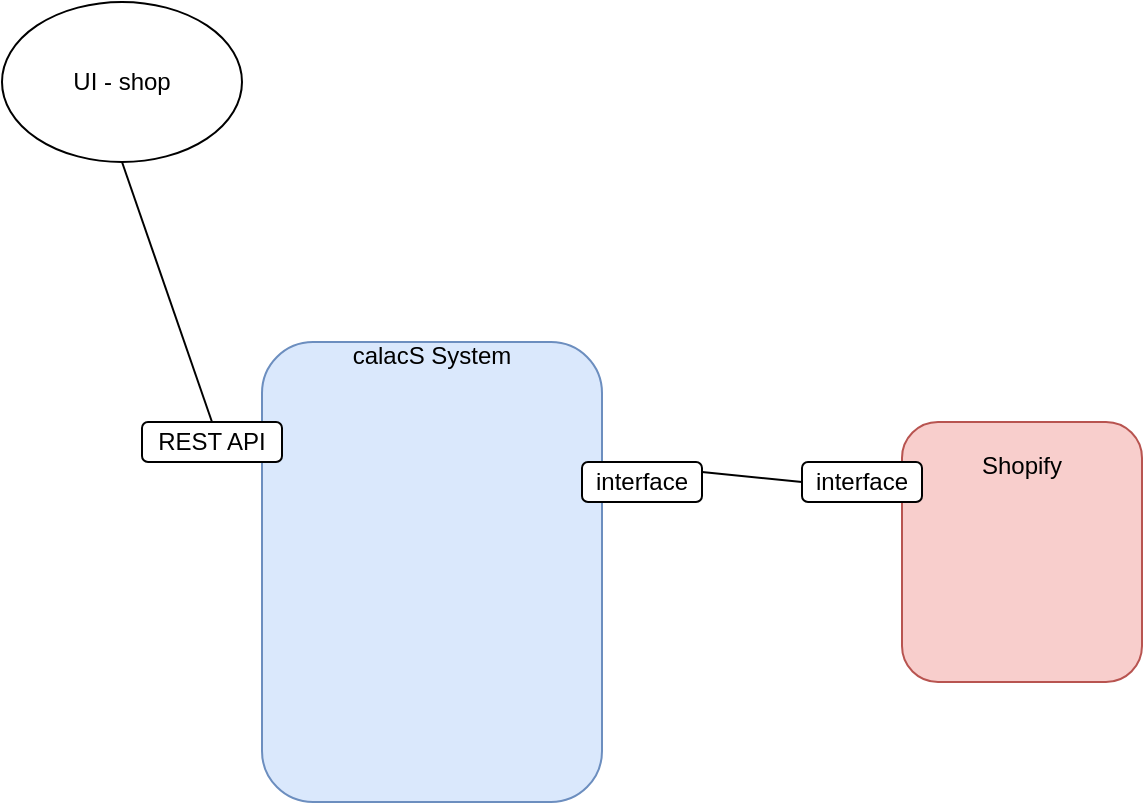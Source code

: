 <mxfile version="13.7.9" type="device"><diagram id="Z0lXRMcC6um1isKyFD_w" name="Page-1"><mxGraphModel dx="1106" dy="791" grid="1" gridSize="10" guides="1" tooltips="1" connect="1" arrows="1" fold="1" page="1" pageScale="1" pageWidth="827" pageHeight="1169" math="0" shadow="0"><root><mxCell id="0"/><mxCell id="1" parent="0"/><mxCell id="JAjxRKKhsFOpLFKN9HL2-1" value="calacS System&lt;br&gt;&lt;br&gt;&lt;br&gt;&lt;br&gt;&lt;br&gt;&lt;br&gt;&lt;br&gt;&lt;br&gt;&lt;br&gt;&lt;br&gt;&lt;br&gt;&lt;br&gt;&lt;br&gt;&lt;br&gt;&lt;br&gt;&amp;nbsp;" style="rounded=1;whiteSpace=wrap;html=1;fillColor=#dae8fc;strokeColor=#6c8ebf;" vertex="1" parent="1"><mxGeometry x="210" y="230" width="170" height="230" as="geometry"/></mxCell><mxCell id="JAjxRKKhsFOpLFKN9HL2-2" value="Shopify&lt;br&gt;&lt;br&gt;&lt;br&gt;&lt;br&gt;&lt;br&gt;&lt;br&gt;&lt;br&gt;" style="rounded=1;whiteSpace=wrap;html=1;fillColor=#f8cecc;strokeColor=#b85450;" vertex="1" parent="1"><mxGeometry x="530" y="270" width="120" height="130" as="geometry"/></mxCell><mxCell id="JAjxRKKhsFOpLFKN9HL2-3" value="interface" style="rounded=1;whiteSpace=wrap;html=1;" vertex="1" parent="1"><mxGeometry x="480" y="290" width="60" height="20" as="geometry"/></mxCell><mxCell id="JAjxRKKhsFOpLFKN9HL2-4" value="interface" style="rounded=1;whiteSpace=wrap;html=1;" vertex="1" parent="1"><mxGeometry x="370" y="290" width="60" height="20" as="geometry"/></mxCell><mxCell id="JAjxRKKhsFOpLFKN9HL2-6" value="UI - shop" style="ellipse;whiteSpace=wrap;html=1;" vertex="1" parent="1"><mxGeometry x="80" y="60" width="120" height="80" as="geometry"/></mxCell><mxCell id="JAjxRKKhsFOpLFKN9HL2-7" value="REST API" style="rounded=1;whiteSpace=wrap;html=1;" vertex="1" parent="1"><mxGeometry x="150" y="270" width="70" height="20" as="geometry"/></mxCell><mxCell id="JAjxRKKhsFOpLFKN9HL2-8" value="" style="endArrow=none;html=1;entryX=0.5;entryY=1;entryDx=0;entryDy=0;exitX=0.5;exitY=0;exitDx=0;exitDy=0;" edge="1" parent="1" source="JAjxRKKhsFOpLFKN9HL2-7" target="JAjxRKKhsFOpLFKN9HL2-6"><mxGeometry width="50" height="50" relative="1" as="geometry"><mxPoint x="390" y="220" as="sourcePoint"/><mxPoint x="440" y="170" as="targetPoint"/></mxGeometry></mxCell><mxCell id="JAjxRKKhsFOpLFKN9HL2-9" value="" style="endArrow=none;html=1;exitX=1;exitY=0.25;exitDx=0;exitDy=0;entryX=0;entryY=0.5;entryDx=0;entryDy=0;" edge="1" parent="1" source="JAjxRKKhsFOpLFKN9HL2-4" target="JAjxRKKhsFOpLFKN9HL2-3"><mxGeometry width="50" height="50" relative="1" as="geometry"><mxPoint x="390" y="220" as="sourcePoint"/><mxPoint x="440" y="170" as="targetPoint"/></mxGeometry></mxCell></root></mxGraphModel></diagram></mxfile>